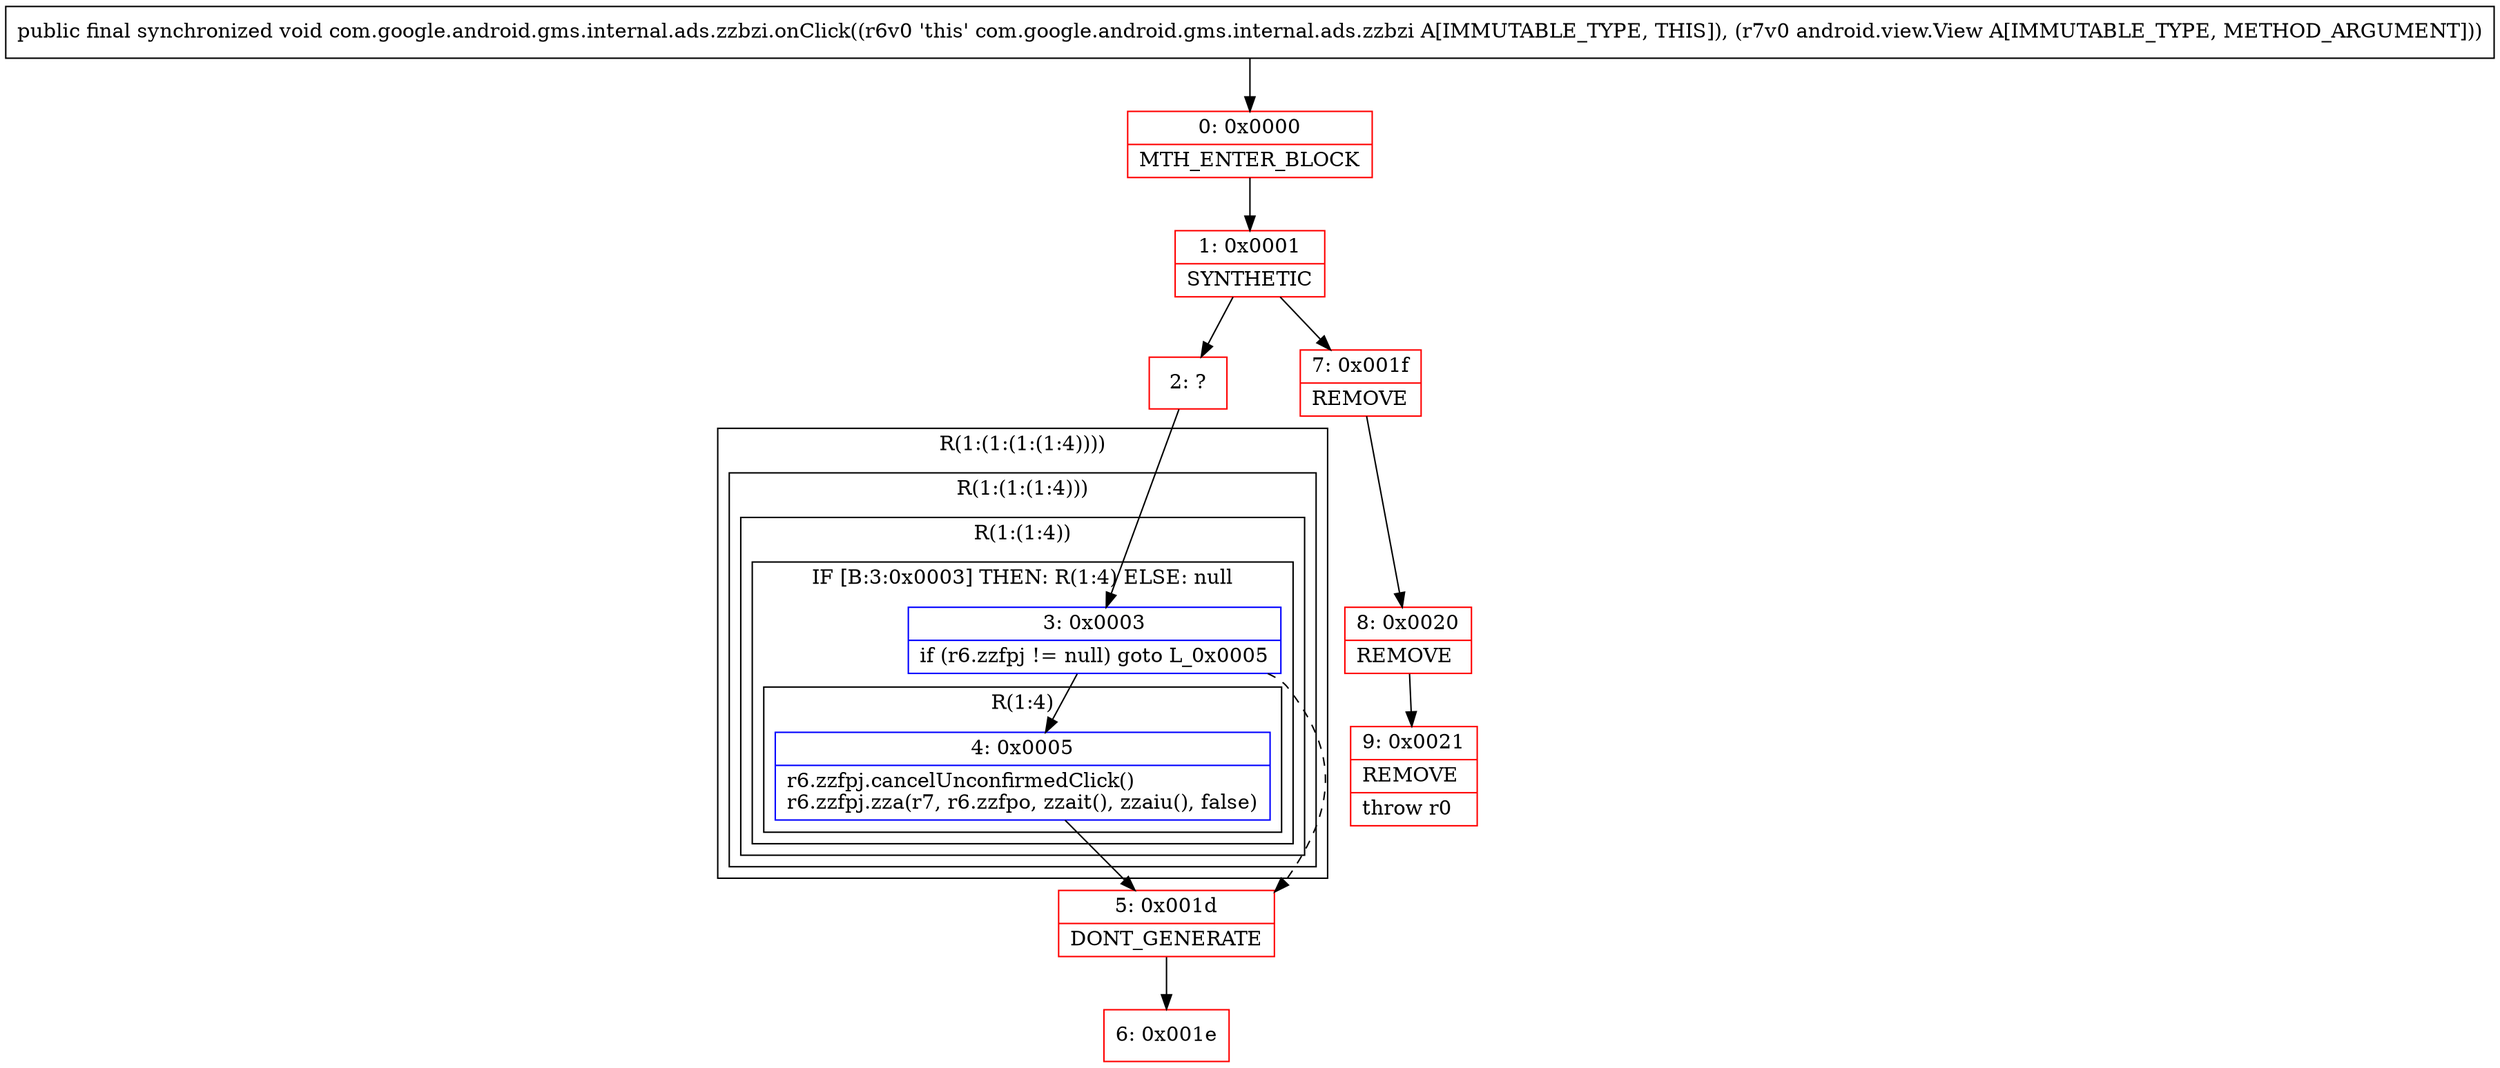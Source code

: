 digraph "CFG forcom.google.android.gms.internal.ads.zzbzi.onClick(Landroid\/view\/View;)V" {
subgraph cluster_Region_1790695202 {
label = "R(1:(1:(1:(1:4))))";
node [shape=record,color=blue];
subgraph cluster_Region_1192308184 {
label = "R(1:(1:(1:4)))";
node [shape=record,color=blue];
subgraph cluster_Region_1651885484 {
label = "R(1:(1:4))";
node [shape=record,color=blue];
subgraph cluster_IfRegion_42381884 {
label = "IF [B:3:0x0003] THEN: R(1:4) ELSE: null";
node [shape=record,color=blue];
Node_3 [shape=record,label="{3\:\ 0x0003|if (r6.zzfpj != null) goto L_0x0005\l}"];
subgraph cluster_Region_909145993 {
label = "R(1:4)";
node [shape=record,color=blue];
Node_4 [shape=record,label="{4\:\ 0x0005|r6.zzfpj.cancelUnconfirmedClick()\lr6.zzfpj.zza(r7, r6.zzfpo, zzait(), zzaiu(), false)\l}"];
}
}
}
}
}
Node_0 [shape=record,color=red,label="{0\:\ 0x0000|MTH_ENTER_BLOCK\l}"];
Node_1 [shape=record,color=red,label="{1\:\ 0x0001|SYNTHETIC\l}"];
Node_2 [shape=record,color=red,label="{2\:\ ?}"];
Node_5 [shape=record,color=red,label="{5\:\ 0x001d|DONT_GENERATE\l}"];
Node_6 [shape=record,color=red,label="{6\:\ 0x001e}"];
Node_7 [shape=record,color=red,label="{7\:\ 0x001f|REMOVE\l}"];
Node_8 [shape=record,color=red,label="{8\:\ 0x0020|REMOVE\l}"];
Node_9 [shape=record,color=red,label="{9\:\ 0x0021|REMOVE\l|throw r0\l}"];
MethodNode[shape=record,label="{public final synchronized void com.google.android.gms.internal.ads.zzbzi.onClick((r6v0 'this' com.google.android.gms.internal.ads.zzbzi A[IMMUTABLE_TYPE, THIS]), (r7v0 android.view.View A[IMMUTABLE_TYPE, METHOD_ARGUMENT])) }"];
MethodNode -> Node_0;
Node_3 -> Node_4;
Node_3 -> Node_5[style=dashed];
Node_4 -> Node_5;
Node_0 -> Node_1;
Node_1 -> Node_2;
Node_1 -> Node_7;
Node_2 -> Node_3;
Node_5 -> Node_6;
Node_7 -> Node_8;
Node_8 -> Node_9;
}

